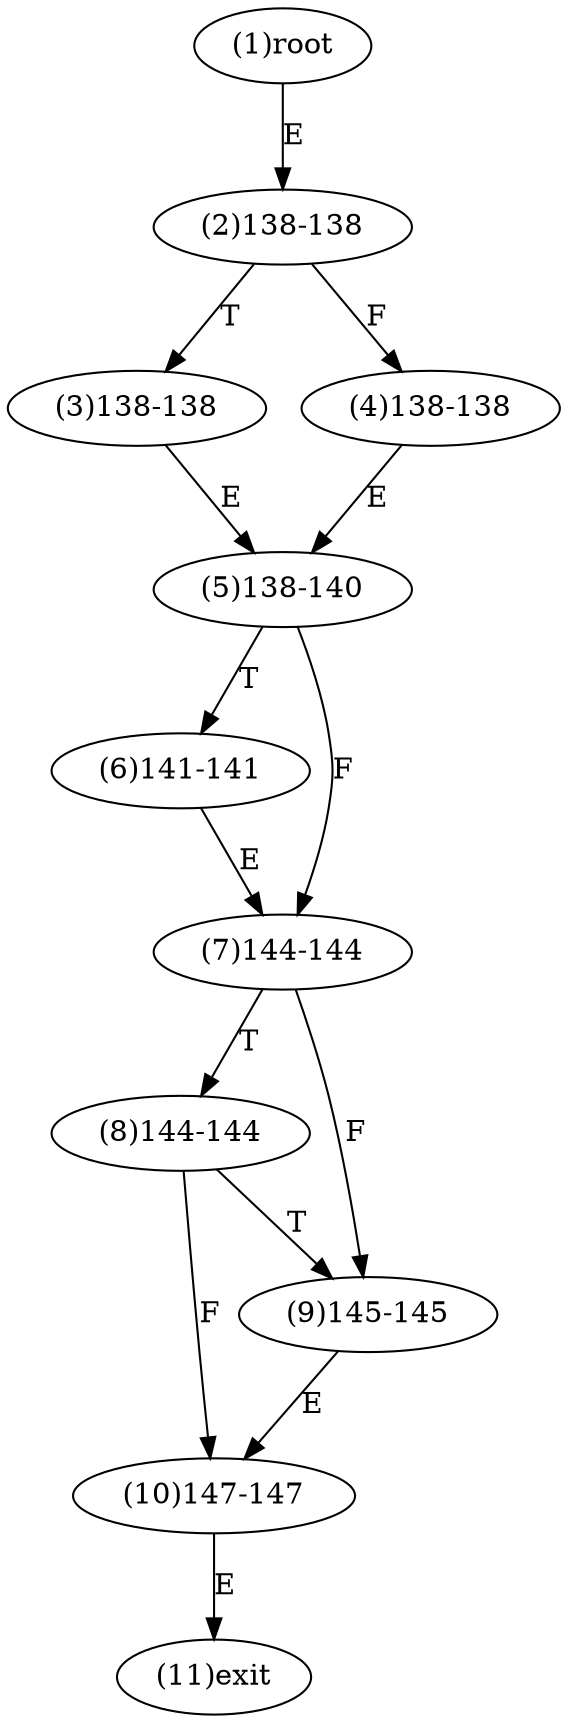 digraph "" { 
1[ label="(1)root"];
2[ label="(2)138-138"];
3[ label="(3)138-138"];
4[ label="(4)138-138"];
5[ label="(5)138-140"];
6[ label="(6)141-141"];
7[ label="(7)144-144"];
8[ label="(8)144-144"];
9[ label="(9)145-145"];
10[ label="(10)147-147"];
11[ label="(11)exit"];
1->2[ label="E"];
2->4[ label="F"];
2->3[ label="T"];
3->5[ label="E"];
4->5[ label="E"];
5->7[ label="F"];
5->6[ label="T"];
6->7[ label="E"];
7->9[ label="F"];
7->8[ label="T"];
8->10[ label="F"];
8->9[ label="T"];
9->10[ label="E"];
10->11[ label="E"];
}